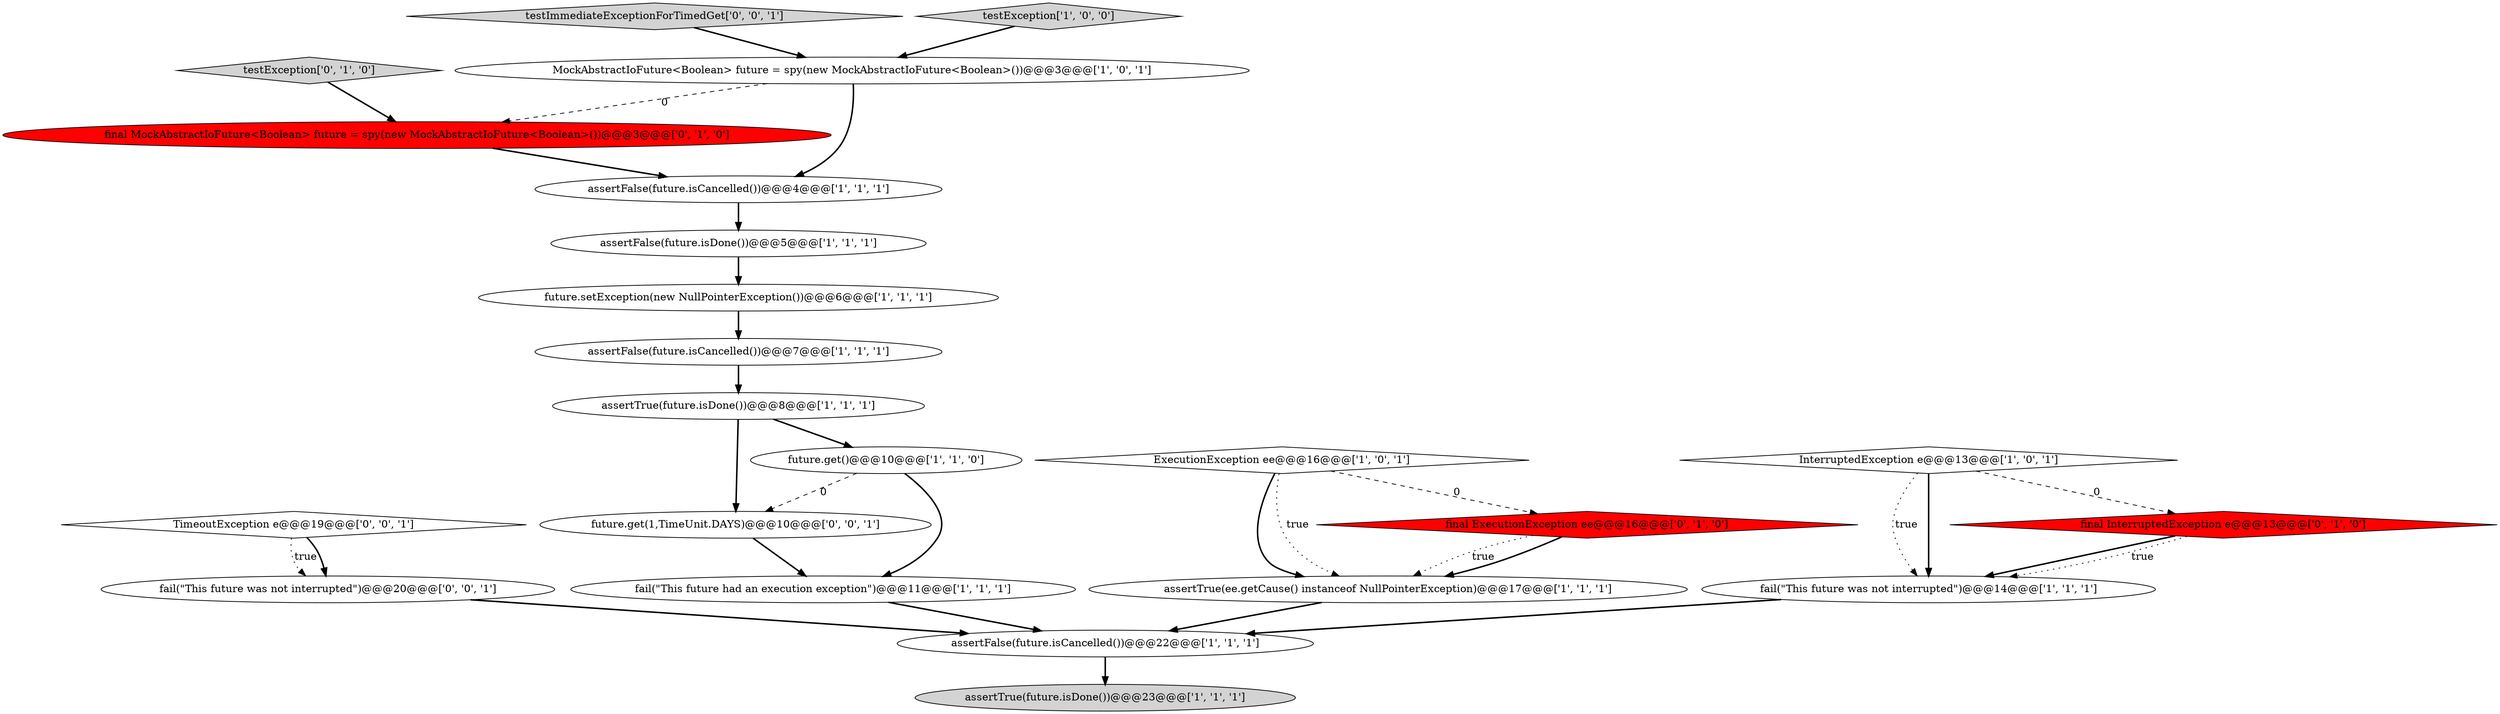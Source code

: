 digraph {
10 [style = filled, label = "fail(\"This future was not interrupted\")@@@14@@@['1', '1', '1']", fillcolor = white, shape = ellipse image = "AAA0AAABBB1BBB"];
19 [style = filled, label = "future.get(1,TimeUnit.DAYS)@@@10@@@['0', '0', '1']", fillcolor = white, shape = ellipse image = "AAA0AAABBB3BBB"];
22 [style = filled, label = "fail(\"This future was not interrupted\")@@@20@@@['0', '0', '1']", fillcolor = white, shape = ellipse image = "AAA0AAABBB3BBB"];
12 [style = filled, label = "assertFalse(future.isDone())@@@5@@@['1', '1', '1']", fillcolor = white, shape = ellipse image = "AAA0AAABBB1BBB"];
20 [style = filled, label = "testImmediateExceptionForTimedGet['0', '0', '1']", fillcolor = lightgray, shape = diamond image = "AAA0AAABBB3BBB"];
0 [style = filled, label = "MockAbstractIoFuture<Boolean> future = spy(new MockAbstractIoFuture<Boolean>())@@@3@@@['1', '0', '1']", fillcolor = white, shape = ellipse image = "AAA0AAABBB1BBB"];
13 [style = filled, label = "assertTrue(future.isDone())@@@8@@@['1', '1', '1']", fillcolor = white, shape = ellipse image = "AAA0AAABBB1BBB"];
6 [style = filled, label = "future.get()@@@10@@@['1', '1', '0']", fillcolor = white, shape = ellipse image = "AAA0AAABBB1BBB"];
21 [style = filled, label = "TimeoutException e@@@19@@@['0', '0', '1']", fillcolor = white, shape = diamond image = "AAA0AAABBB3BBB"];
2 [style = filled, label = "ExecutionException ee@@@16@@@['1', '0', '1']", fillcolor = white, shape = diamond image = "AAA0AAABBB1BBB"];
11 [style = filled, label = "InterruptedException e@@@13@@@['1', '0', '1']", fillcolor = white, shape = diamond image = "AAA0AAABBB1BBB"];
9 [style = filled, label = "fail(\"This future had an execution exception\")@@@11@@@['1', '1', '1']", fillcolor = white, shape = ellipse image = "AAA0AAABBB1BBB"];
18 [style = filled, label = "testException['0', '1', '0']", fillcolor = lightgray, shape = diamond image = "AAA0AAABBB2BBB"];
3 [style = filled, label = "testException['1', '0', '0']", fillcolor = lightgray, shape = diamond image = "AAA0AAABBB1BBB"];
14 [style = filled, label = "assertTrue(ee.getCause() instanceof NullPointerException)@@@17@@@['1', '1', '1']", fillcolor = white, shape = ellipse image = "AAA0AAABBB1BBB"];
4 [style = filled, label = "assertFalse(future.isCancelled())@@@7@@@['1', '1', '1']", fillcolor = white, shape = ellipse image = "AAA0AAABBB1BBB"];
1 [style = filled, label = "future.setException(new NullPointerException())@@@6@@@['1', '1', '1']", fillcolor = white, shape = ellipse image = "AAA0AAABBB1BBB"];
5 [style = filled, label = "assertTrue(future.isDone())@@@23@@@['1', '1', '1']", fillcolor = lightgray, shape = ellipse image = "AAA0AAABBB1BBB"];
7 [style = filled, label = "assertFalse(future.isCancelled())@@@4@@@['1', '1', '1']", fillcolor = white, shape = ellipse image = "AAA0AAABBB1BBB"];
8 [style = filled, label = "assertFalse(future.isCancelled())@@@22@@@['1', '1', '1']", fillcolor = white, shape = ellipse image = "AAA0AAABBB1BBB"];
15 [style = filled, label = "final InterruptedException e@@@13@@@['0', '1', '0']", fillcolor = red, shape = diamond image = "AAA1AAABBB2BBB"];
16 [style = filled, label = "final MockAbstractIoFuture<Boolean> future = spy(new MockAbstractIoFuture<Boolean>())@@@3@@@['0', '1', '0']", fillcolor = red, shape = ellipse image = "AAA1AAABBB2BBB"];
17 [style = filled, label = "final ExecutionException ee@@@16@@@['0', '1', '0']", fillcolor = red, shape = diamond image = "AAA1AAABBB2BBB"];
1->4 [style = bold, label=""];
15->10 [style = bold, label=""];
7->12 [style = bold, label=""];
11->15 [style = dashed, label="0"];
11->10 [style = dotted, label="true"];
4->13 [style = bold, label=""];
20->0 [style = bold, label=""];
0->16 [style = dashed, label="0"];
16->7 [style = bold, label=""];
17->14 [style = dotted, label="true"];
21->22 [style = dotted, label="true"];
15->10 [style = dotted, label="true"];
9->8 [style = bold, label=""];
12->1 [style = bold, label=""];
2->17 [style = dashed, label="0"];
3->0 [style = bold, label=""];
0->7 [style = bold, label=""];
22->8 [style = bold, label=""];
13->19 [style = bold, label=""];
10->8 [style = bold, label=""];
8->5 [style = bold, label=""];
19->9 [style = bold, label=""];
17->14 [style = bold, label=""];
11->10 [style = bold, label=""];
21->22 [style = bold, label=""];
2->14 [style = bold, label=""];
6->19 [style = dashed, label="0"];
2->14 [style = dotted, label="true"];
14->8 [style = bold, label=""];
13->6 [style = bold, label=""];
6->9 [style = bold, label=""];
18->16 [style = bold, label=""];
}
